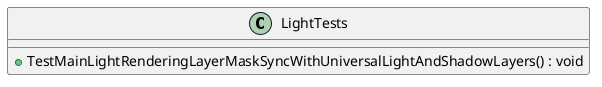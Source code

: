 @startuml
class LightTests {
    + TestMainLightRenderingLayerMaskSyncWithUniversalLightAndShadowLayers() : void
}
@enduml
